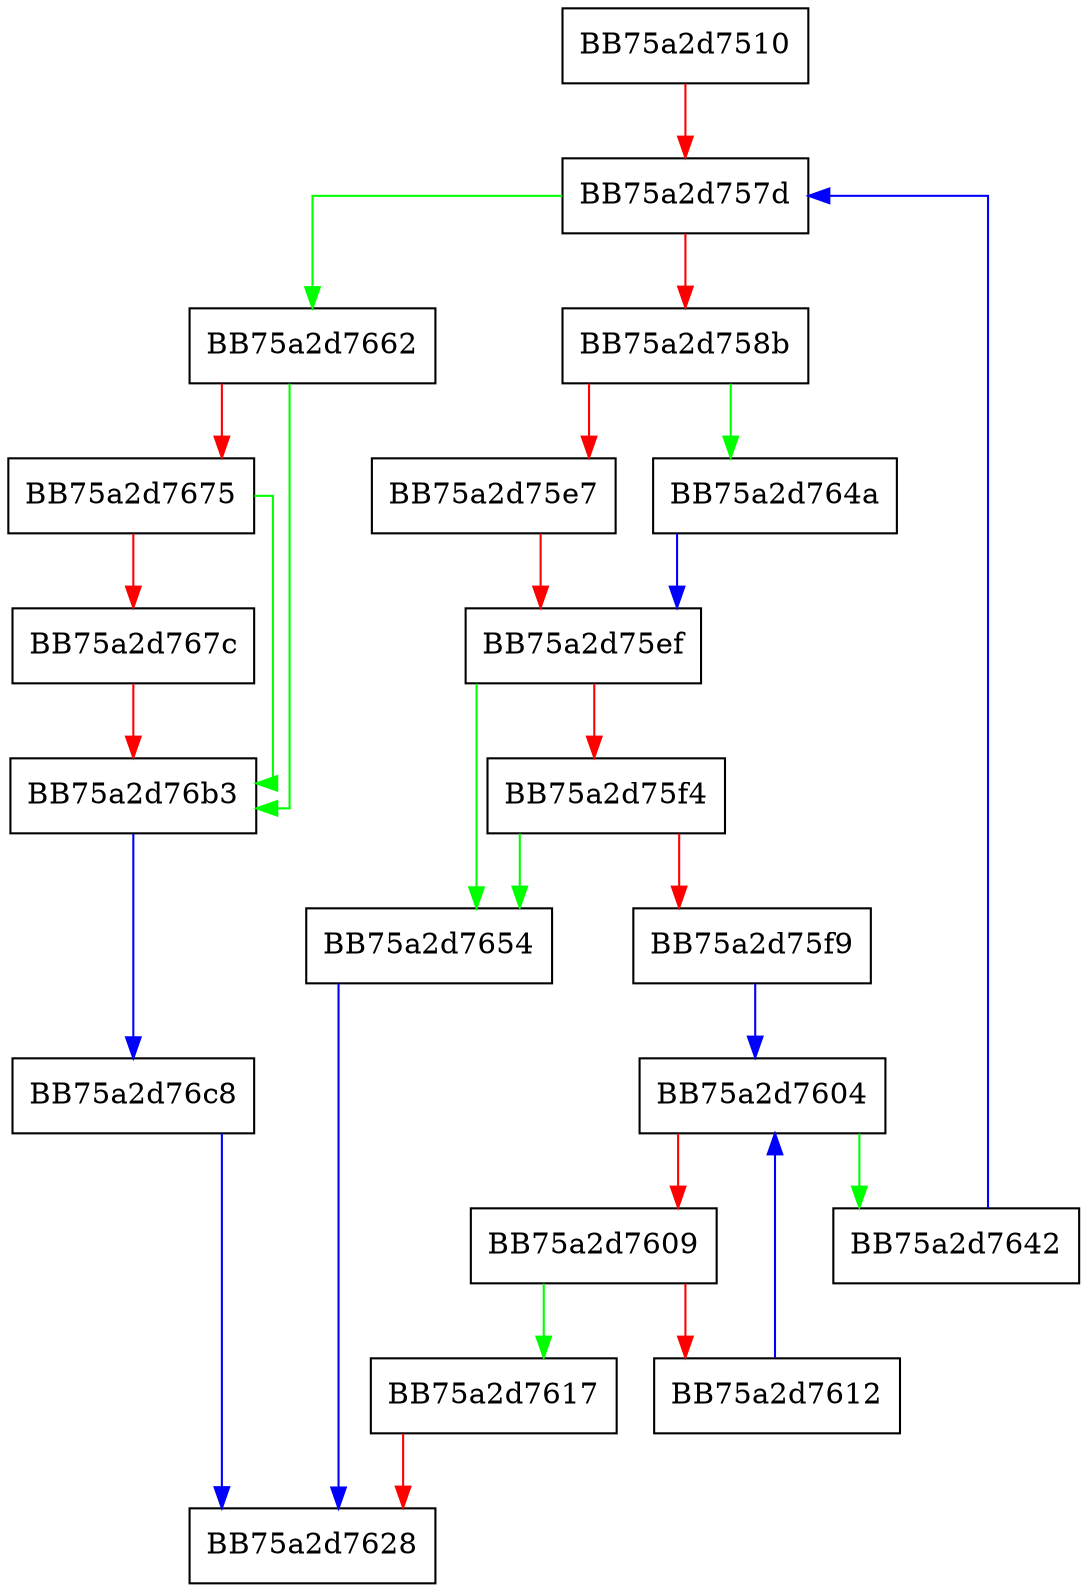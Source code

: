 digraph ByteScan {
  node [shape="box"];
  graph [splines=ortho];
  BB75a2d7510 -> BB75a2d757d [color="red"];
  BB75a2d757d -> BB75a2d7662 [color="green"];
  BB75a2d757d -> BB75a2d758b [color="red"];
  BB75a2d758b -> BB75a2d764a [color="green"];
  BB75a2d758b -> BB75a2d75e7 [color="red"];
  BB75a2d75e7 -> BB75a2d75ef [color="red"];
  BB75a2d75ef -> BB75a2d7654 [color="green"];
  BB75a2d75ef -> BB75a2d75f4 [color="red"];
  BB75a2d75f4 -> BB75a2d7654 [color="green"];
  BB75a2d75f4 -> BB75a2d75f9 [color="red"];
  BB75a2d75f9 -> BB75a2d7604 [color="blue"];
  BB75a2d7604 -> BB75a2d7642 [color="green"];
  BB75a2d7604 -> BB75a2d7609 [color="red"];
  BB75a2d7609 -> BB75a2d7617 [color="green"];
  BB75a2d7609 -> BB75a2d7612 [color="red"];
  BB75a2d7612 -> BB75a2d7604 [color="blue"];
  BB75a2d7617 -> BB75a2d7628 [color="red"];
  BB75a2d7642 -> BB75a2d757d [color="blue"];
  BB75a2d764a -> BB75a2d75ef [color="blue"];
  BB75a2d7654 -> BB75a2d7628 [color="blue"];
  BB75a2d7662 -> BB75a2d76b3 [color="green"];
  BB75a2d7662 -> BB75a2d7675 [color="red"];
  BB75a2d7675 -> BB75a2d76b3 [color="green"];
  BB75a2d7675 -> BB75a2d767c [color="red"];
  BB75a2d767c -> BB75a2d76b3 [color="red"];
  BB75a2d76b3 -> BB75a2d76c8 [color="blue"];
  BB75a2d76c8 -> BB75a2d7628 [color="blue"];
}
